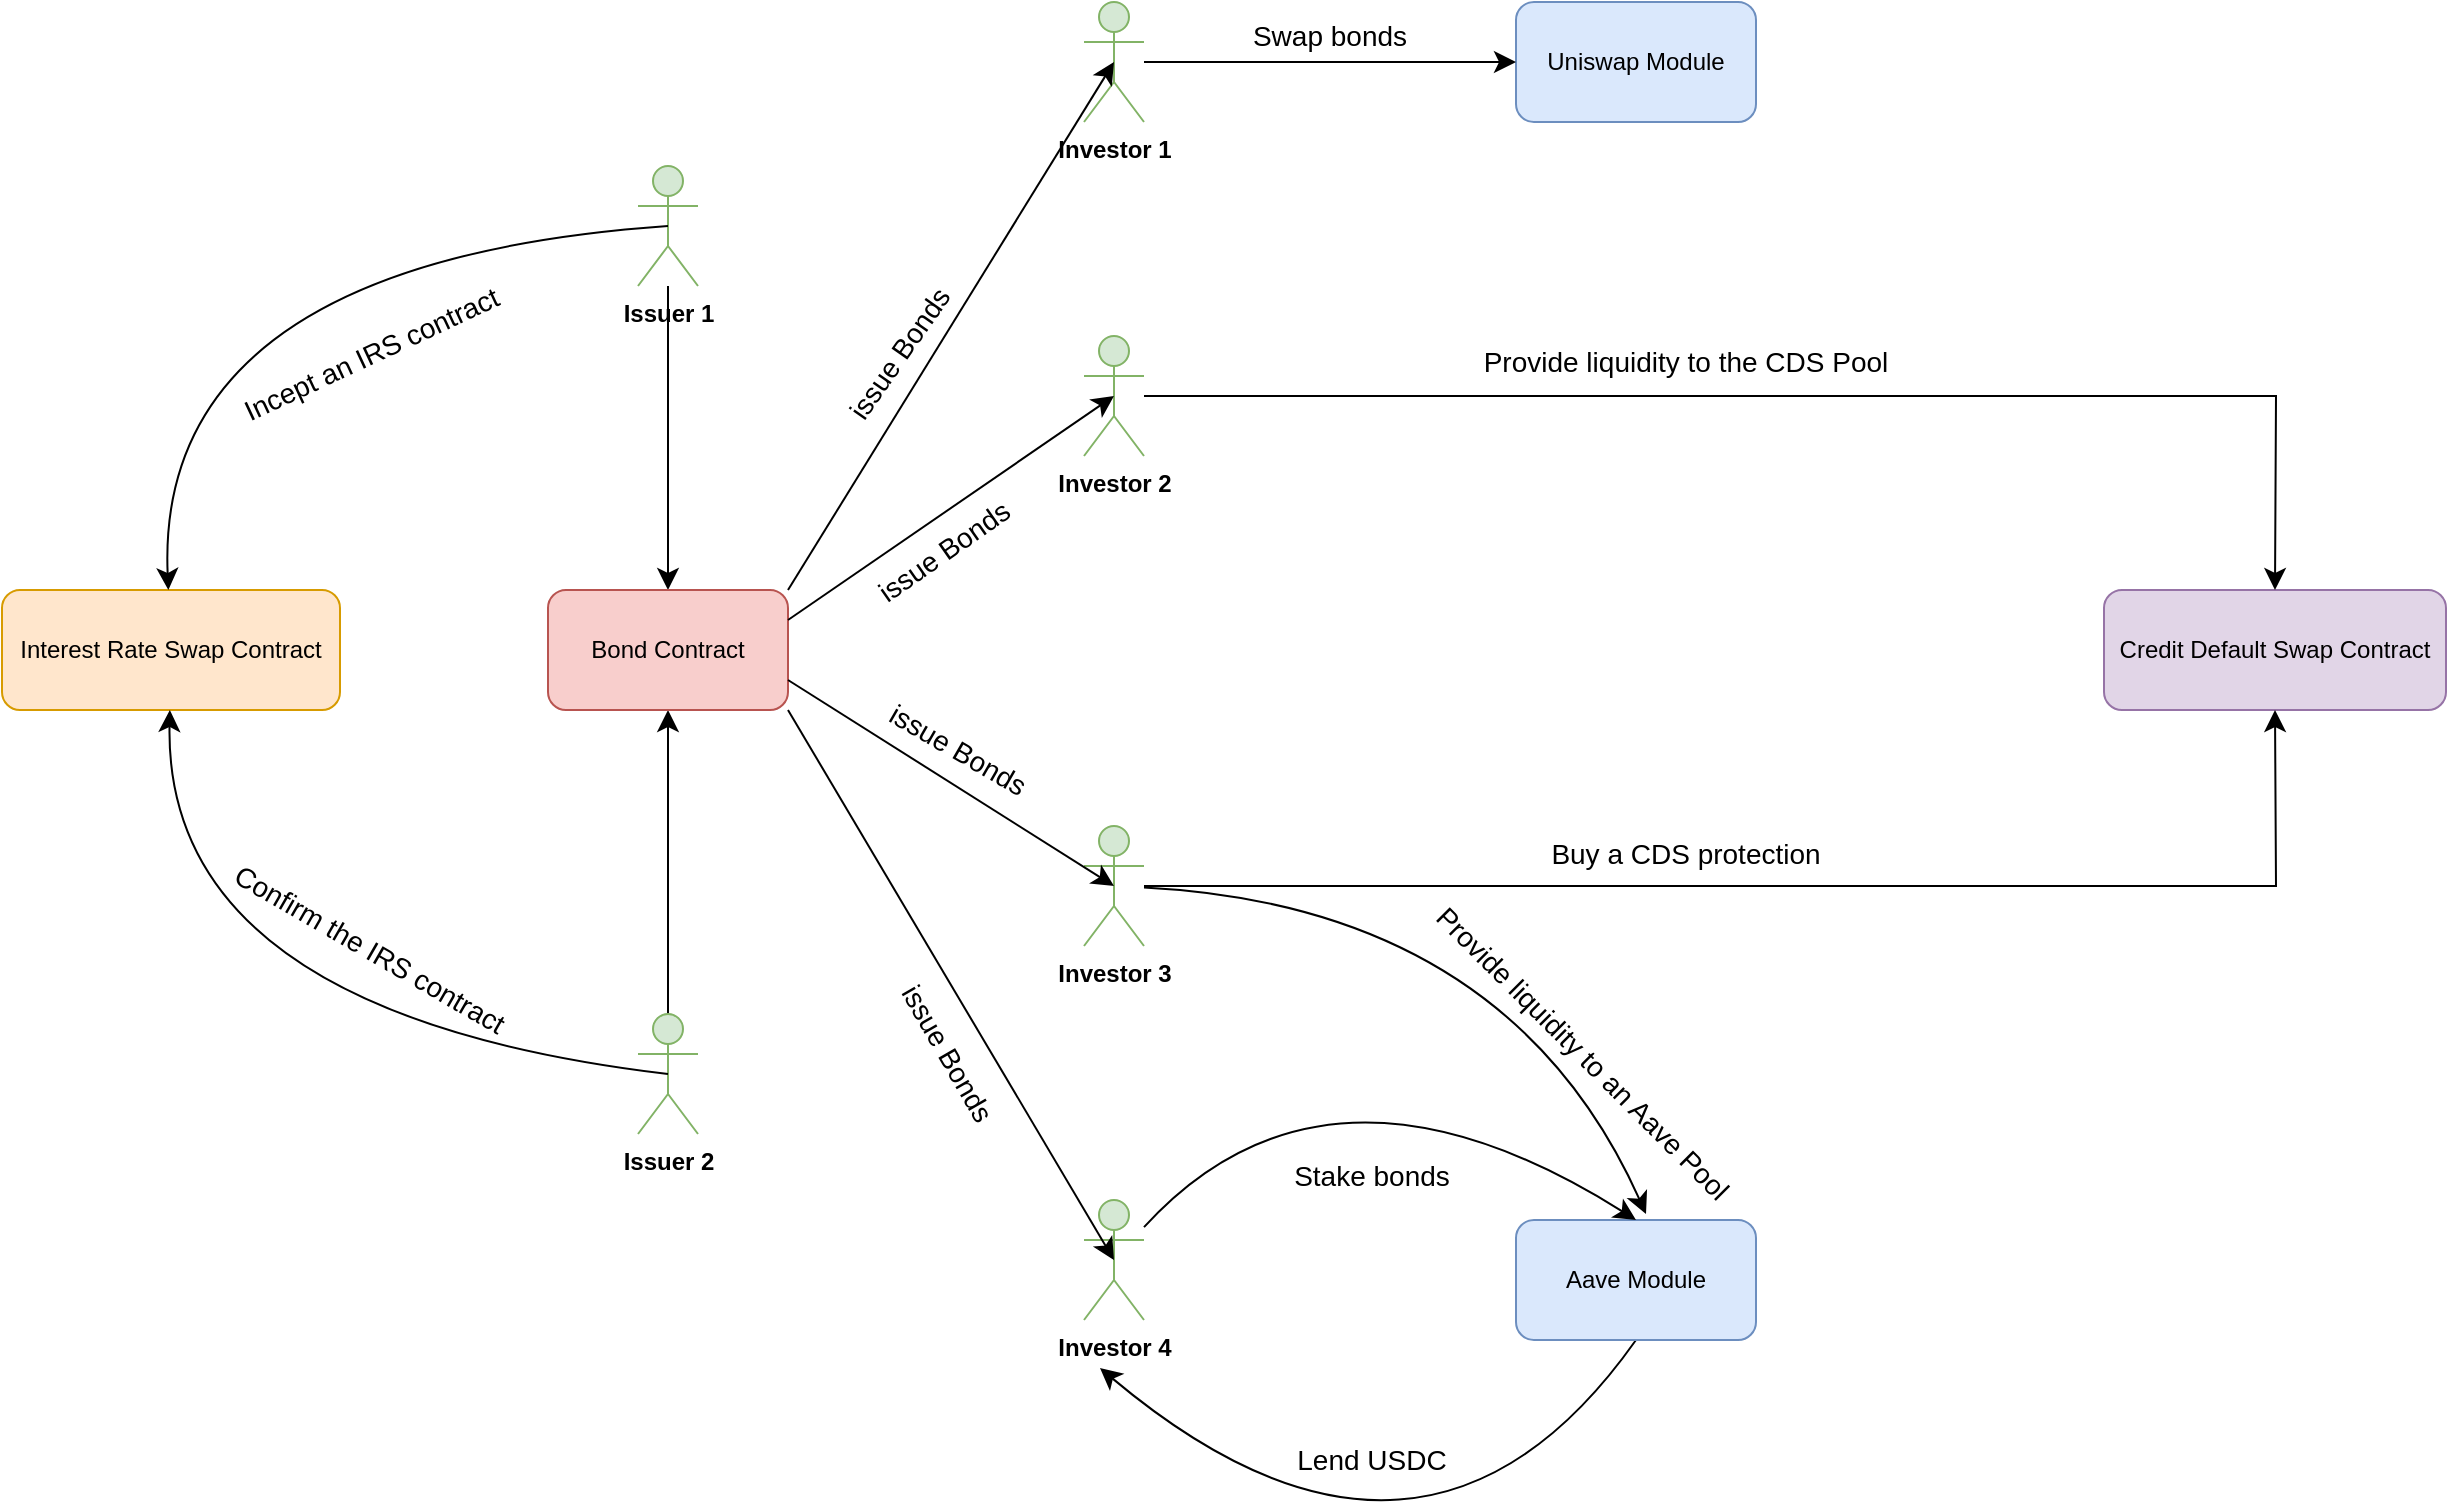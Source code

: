 <mxfile version="25.0.3">
  <diagram name="Page-1" id="mPtFx5clELZSQjHuAHDO">
    <mxGraphModel dx="2648" dy="2051" grid="0" gridSize="10" guides="1" tooltips="1" connect="1" arrows="1" fold="1" page="0" pageScale="1" pageWidth="1500" pageHeight="800" math="0" shadow="0">
      <root>
        <mxCell id="0" />
        <mxCell id="1" parent="0" />
        <mxCell id="zSTqkQONEQnt6rS8sQXK-40" style="edgeStyle=none;curved=1;rounded=0;orthogonalLoop=1;jettySize=auto;html=1;entryX=0.5;entryY=0;entryDx=0;entryDy=0;fontSize=12;startSize=8;endSize=8;" parent="1" source="zSTqkQONEQnt6rS8sQXK-1" target="zSTqkQONEQnt6rS8sQXK-7" edge="1">
          <mxGeometry relative="1" as="geometry" />
        </mxCell>
        <mxCell id="zSTqkQONEQnt6rS8sQXK-1" value="&lt;b&gt;Issuer 1&lt;/b&gt;" style="shape=umlActor;verticalLabelPosition=bottom;verticalAlign=top;html=1;outlineConnect=0;fillColor=#d5e8d4;strokeColor=#82b366;" parent="1" vertex="1">
          <mxGeometry x="-625" y="-1069" width="30" height="60" as="geometry" />
        </mxCell>
        <mxCell id="zSTqkQONEQnt6rS8sQXK-41" style="edgeStyle=none;curved=1;rounded=0;orthogonalLoop=1;jettySize=auto;html=1;entryX=0.5;entryY=1;entryDx=0;entryDy=0;fontSize=12;startSize=8;endSize=8;" parent="1" source="zSTqkQONEQnt6rS8sQXK-2" target="zSTqkQONEQnt6rS8sQXK-7" edge="1">
          <mxGeometry relative="1" as="geometry" />
        </mxCell>
        <mxCell id="zSTqkQONEQnt6rS8sQXK-2" value="&lt;b&gt;Issuer 2&lt;/b&gt;" style="shape=umlActor;verticalLabelPosition=bottom;verticalAlign=top;html=1;outlineConnect=0;fillColor=#d5e8d4;strokeColor=#82b366;" parent="1" vertex="1">
          <mxGeometry x="-625" y="-645" width="30" height="60" as="geometry" />
        </mxCell>
        <mxCell id="zSTqkQONEQnt6rS8sQXK-7" value="Bond Contract" style="rounded=1;whiteSpace=wrap;html=1;fillColor=#f8cecc;strokeColor=#b85450;" parent="1" vertex="1">
          <mxGeometry x="-670" y="-857" width="120" height="60" as="geometry" />
        </mxCell>
        <mxCell id="zSTqkQONEQnt6rS8sQXK-8" value="Interest Rate Swap Contract" style="rounded=1;whiteSpace=wrap;html=1;fillColor=#ffe6cc;strokeColor=#d79b00;" parent="1" vertex="1">
          <mxGeometry x="-943" y="-857" width="169" height="60" as="geometry" />
        </mxCell>
        <mxCell id="zSTqkQONEQnt6rS8sQXK-9" value="Credit Default Swap Contract" style="rounded=1;whiteSpace=wrap;html=1;fillColor=#e1d5e7;strokeColor=#9673a6;" parent="1" vertex="1">
          <mxGeometry x="108" y="-857" width="171" height="60" as="geometry" />
        </mxCell>
        <mxCell id="zSTqkQONEQnt6rS8sQXK-56" style="edgeStyle=none;curved=1;rounded=0;orthogonalLoop=1;jettySize=auto;html=1;fontSize=12;startSize=8;endSize=8;exitX=0.5;exitY=1;exitDx=0;exitDy=0;" parent="1" source="zSTqkQONEQnt6rS8sQXK-10" edge="1">
          <mxGeometry relative="1" as="geometry">
            <mxPoint x="-394" y="-468" as="targetPoint" />
            <Array as="points">
              <mxPoint x="-232" y="-332" />
            </Array>
          </mxGeometry>
        </mxCell>
        <mxCell id="zSTqkQONEQnt6rS8sQXK-10" value="Aave Module" style="rounded=1;whiteSpace=wrap;html=1;fillColor=#dae8fc;strokeColor=#6c8ebf;" parent="1" vertex="1">
          <mxGeometry x="-186" y="-542" width="120" height="60" as="geometry" />
        </mxCell>
        <mxCell id="zSTqkQONEQnt6rS8sQXK-11" value="Uniswap Module" style="rounded=1;whiteSpace=wrap;html=1;fillColor=#dae8fc;strokeColor=#6c8ebf;" parent="1" vertex="1">
          <mxGeometry x="-186" y="-1151" width="120" height="60" as="geometry" />
        </mxCell>
        <mxCell id="zSTqkQONEQnt6rS8sQXK-51" style="edgeStyle=none;curved=1;rounded=0;orthogonalLoop=1;jettySize=auto;html=1;entryX=0;entryY=0.5;entryDx=0;entryDy=0;fontSize=12;startSize=8;endSize=8;" parent="1" source="zSTqkQONEQnt6rS8sQXK-16" target="zSTqkQONEQnt6rS8sQXK-11" edge="1">
          <mxGeometry relative="1" as="geometry" />
        </mxCell>
        <mxCell id="zSTqkQONEQnt6rS8sQXK-16" value="&lt;b&gt;Investor 1&lt;/b&gt;" style="shape=umlActor;verticalLabelPosition=bottom;verticalAlign=top;html=1;outlineConnect=0;fillColor=#d5e8d4;strokeColor=#82b366;" parent="1" vertex="1">
          <mxGeometry x="-402" y="-1151" width="30" height="60" as="geometry" />
        </mxCell>
        <mxCell id="cC8Djjunal5g1ZJInU9m-2" style="edgeStyle=none;curved=0;rounded=0;orthogonalLoop=1;jettySize=auto;html=1;entryX=0.5;entryY=0;entryDx=0;entryDy=0;fontSize=12;startSize=8;endSize=8;" edge="1" parent="1" source="zSTqkQONEQnt6rS8sQXK-17" target="zSTqkQONEQnt6rS8sQXK-9">
          <mxGeometry relative="1" as="geometry">
            <Array as="points">
              <mxPoint x="194" y="-954" />
            </Array>
          </mxGeometry>
        </mxCell>
        <mxCell id="zSTqkQONEQnt6rS8sQXK-17" value="&lt;b&gt;Investor 2&lt;/b&gt;" style="shape=umlActor;verticalLabelPosition=bottom;verticalAlign=top;html=1;outlineConnect=0;fillColor=#d5e8d4;strokeColor=#82b366;" parent="1" vertex="1">
          <mxGeometry x="-402" y="-984" width="30" height="60" as="geometry" />
        </mxCell>
        <mxCell id="cC8Djjunal5g1ZJInU9m-3" style="edgeStyle=none;curved=0;rounded=0;orthogonalLoop=1;jettySize=auto;html=1;entryX=0.5;entryY=1;entryDx=0;entryDy=0;fontSize=12;startSize=8;endSize=8;" edge="1" parent="1" source="zSTqkQONEQnt6rS8sQXK-23" target="zSTqkQONEQnt6rS8sQXK-9">
          <mxGeometry relative="1" as="geometry">
            <Array as="points">
              <mxPoint x="194" y="-709" />
            </Array>
          </mxGeometry>
        </mxCell>
        <mxCell id="cC8Djjunal5g1ZJInU9m-6" style="edgeStyle=none;curved=1;rounded=0;orthogonalLoop=1;jettySize=auto;html=1;fontSize=12;startSize=8;endSize=8;" edge="1" parent="1" source="zSTqkQONEQnt6rS8sQXK-23">
          <mxGeometry relative="1" as="geometry">
            <mxPoint x="-121" y="-545" as="targetPoint" />
            <Array as="points">
              <mxPoint x="-190" y="-699" />
            </Array>
          </mxGeometry>
        </mxCell>
        <mxCell id="zSTqkQONEQnt6rS8sQXK-23" value="&lt;b&gt;Investor 3&lt;/b&gt;" style="shape=umlActor;verticalLabelPosition=bottom;verticalAlign=top;html=1;outlineConnect=0;fillColor=#d5e8d4;strokeColor=#82b366;" parent="1" vertex="1">
          <mxGeometry x="-402" y="-739" width="30" height="60" as="geometry" />
        </mxCell>
        <mxCell id="zSTqkQONEQnt6rS8sQXK-53" style="edgeStyle=none;curved=1;rounded=0;orthogonalLoop=1;jettySize=auto;html=1;entryX=0.5;entryY=0;entryDx=0;entryDy=0;fontSize=12;startSize=8;endSize=8;" parent="1" source="zSTqkQONEQnt6rS8sQXK-25" target="zSTqkQONEQnt6rS8sQXK-10" edge="1">
          <mxGeometry relative="1" as="geometry">
            <Array as="points">
              <mxPoint x="-280" y="-639" />
            </Array>
          </mxGeometry>
        </mxCell>
        <mxCell id="zSTqkQONEQnt6rS8sQXK-25" value="&lt;b&gt;Investor 4&lt;/b&gt;" style="shape=umlActor;verticalLabelPosition=bottom;verticalAlign=top;html=1;outlineConnect=0;fillColor=#d5e8d4;strokeColor=#82b366;" parent="1" vertex="1">
          <mxGeometry x="-402" y="-552" width="30" height="60" as="geometry" />
        </mxCell>
        <mxCell id="zSTqkQONEQnt6rS8sQXK-30" style="edgeStyle=none;curved=1;rounded=0;orthogonalLoop=1;jettySize=auto;html=1;fontSize=12;startSize=8;endSize=8;exitX=0.5;exitY=0.5;exitDx=0;exitDy=0;exitPerimeter=0;" parent="1" source="zSTqkQONEQnt6rS8sQXK-1" target="zSTqkQONEQnt6rS8sQXK-8" edge="1">
          <mxGeometry relative="1" as="geometry">
            <Array as="points">
              <mxPoint x="-867" y="-1021" />
            </Array>
          </mxGeometry>
        </mxCell>
        <mxCell id="zSTqkQONEQnt6rS8sQXK-31" style="edgeStyle=none;curved=1;rounded=0;orthogonalLoop=1;jettySize=auto;html=1;fontSize=12;startSize=8;endSize=8;exitX=0.5;exitY=0.5;exitDx=0;exitDy=0;exitPerimeter=0;" parent="1" source="zSTqkQONEQnt6rS8sQXK-2" target="zSTqkQONEQnt6rS8sQXK-8" edge="1">
          <mxGeometry relative="1" as="geometry">
            <Array as="points">
              <mxPoint x="-862" y="-645" />
            </Array>
          </mxGeometry>
        </mxCell>
        <mxCell id="zSTqkQONEQnt6rS8sQXK-32" value="&lt;font style=&quot;font-size: 14px;&quot;&gt;Incept an IRS contract&lt;/font&gt;" style="text;html=1;align=center;verticalAlign=middle;whiteSpace=wrap;rounded=0;fontSize=16;rotation=-25;" parent="1" vertex="1">
          <mxGeometry x="-834.62" y="-990.53" width="152.5" height="30" as="geometry" />
        </mxCell>
        <mxCell id="zSTqkQONEQnt6rS8sQXK-33" value="&lt;font style=&quot;font-size: 14px;&quot;&gt;Confirm the IRS contract&lt;/font&gt;" style="text;html=1;align=center;verticalAlign=middle;whiteSpace=wrap;rounded=0;fontSize=16;rotation=30;" parent="1" vertex="1">
          <mxGeometry x="-836.87" y="-693" width="157" height="30" as="geometry" />
        </mxCell>
        <mxCell id="zSTqkQONEQnt6rS8sQXK-42" style="edgeStyle=none;curved=1;rounded=0;orthogonalLoop=1;jettySize=auto;html=1;exitX=1;exitY=0;exitDx=0;exitDy=0;entryX=0.5;entryY=0.5;entryDx=0;entryDy=0;entryPerimeter=0;fontSize=12;startSize=8;endSize=8;" parent="1" source="zSTqkQONEQnt6rS8sQXK-7" target="zSTqkQONEQnt6rS8sQXK-16" edge="1">
          <mxGeometry relative="1" as="geometry" />
        </mxCell>
        <mxCell id="zSTqkQONEQnt6rS8sQXK-43" style="edgeStyle=none;curved=1;rounded=0;orthogonalLoop=1;jettySize=auto;html=1;exitX=1;exitY=0.25;exitDx=0;exitDy=0;entryX=0.5;entryY=0.5;entryDx=0;entryDy=0;entryPerimeter=0;fontSize=12;startSize=8;endSize=8;" parent="1" source="zSTqkQONEQnt6rS8sQXK-7" target="zSTqkQONEQnt6rS8sQXK-17" edge="1">
          <mxGeometry relative="1" as="geometry" />
        </mxCell>
        <mxCell id="zSTqkQONEQnt6rS8sQXK-44" style="edgeStyle=none;curved=1;rounded=0;orthogonalLoop=1;jettySize=auto;html=1;exitX=1;exitY=1;exitDx=0;exitDy=0;entryX=0.5;entryY=0.5;entryDx=0;entryDy=0;entryPerimeter=0;fontSize=12;startSize=8;endSize=8;" parent="1" source="zSTqkQONEQnt6rS8sQXK-7" target="zSTqkQONEQnt6rS8sQXK-25" edge="1">
          <mxGeometry relative="1" as="geometry" />
        </mxCell>
        <mxCell id="zSTqkQONEQnt6rS8sQXK-45" style="edgeStyle=none;curved=1;rounded=0;orthogonalLoop=1;jettySize=auto;html=1;exitX=1;exitY=0.75;exitDx=0;exitDy=0;entryX=0.5;entryY=0.5;entryDx=0;entryDy=0;entryPerimeter=0;fontSize=12;startSize=8;endSize=8;" parent="1" source="zSTqkQONEQnt6rS8sQXK-7" target="zSTqkQONEQnt6rS8sQXK-23" edge="1">
          <mxGeometry relative="1" as="geometry" />
        </mxCell>
        <mxCell id="zSTqkQONEQnt6rS8sQXK-47" value="&lt;font style=&quot;font-size: 14px;&quot;&gt;issue Bonds&lt;/font&gt;" style="text;html=1;align=center;verticalAlign=middle;whiteSpace=wrap;rounded=0;fontSize=16;rotation=-55;" parent="1" vertex="1">
          <mxGeometry x="-537" y="-987.76" width="84.65" height="24.47" as="geometry" />
        </mxCell>
        <mxCell id="zSTqkQONEQnt6rS8sQXK-48" value="&lt;font style=&quot;font-size: 14px;&quot;&gt;issue Bonds&lt;/font&gt;" style="text;html=1;align=center;verticalAlign=middle;whiteSpace=wrap;rounded=0;fontSize=16;rotation=-35;" parent="1" vertex="1">
          <mxGeometry x="-515" y="-889.4" width="84.65" height="24.47" as="geometry" />
        </mxCell>
        <mxCell id="zSTqkQONEQnt6rS8sQXK-49" value="&lt;font style=&quot;font-size: 14px;&quot;&gt;issue Bonds&lt;/font&gt;" style="text;html=1;align=center;verticalAlign=middle;whiteSpace=wrap;rounded=0;fontSize=16;rotation=30;" parent="1" vertex="1">
          <mxGeometry x="-507" y="-790" width="84.65" height="24.47" as="geometry" />
        </mxCell>
        <mxCell id="zSTqkQONEQnt6rS8sQXK-50" value="&lt;font style=&quot;font-size: 14px;&quot;&gt;issue Bonds&lt;/font&gt;" style="text;html=1;align=center;verticalAlign=middle;whiteSpace=wrap;rounded=0;fontSize=16;rotation=60;" parent="1" vertex="1">
          <mxGeometry x="-512" y="-638" width="84.65" height="24.47" as="geometry" />
        </mxCell>
        <mxCell id="zSTqkQONEQnt6rS8sQXK-52" value="&lt;font style=&quot;font-size: 14px;&quot;&gt;Swap bonds&lt;/font&gt;" style="text;html=1;align=center;verticalAlign=middle;whiteSpace=wrap;rounded=0;fontSize=16;" parent="1" vertex="1">
          <mxGeometry x="-322" y="-1147" width="86" height="23" as="geometry" />
        </mxCell>
        <mxCell id="zSTqkQONEQnt6rS8sQXK-57" value="&lt;font style=&quot;font-size: 14px;&quot;&gt;Stake bonds&lt;/font&gt;" style="text;html=1;align=center;verticalAlign=middle;whiteSpace=wrap;rounded=0;fontSize=16;" parent="1" vertex="1">
          <mxGeometry x="-301" y="-577" width="86" height="23" as="geometry" />
        </mxCell>
        <mxCell id="zSTqkQONEQnt6rS8sQXK-58" value="&lt;span style=&quot;font-size: 14px;&quot;&gt;Lend USDC&lt;/span&gt;" style="text;html=1;align=center;verticalAlign=middle;whiteSpace=wrap;rounded=0;fontSize=16;" parent="1" vertex="1">
          <mxGeometry x="-301" y="-435" width="86" height="23" as="geometry" />
        </mxCell>
        <mxCell id="cC8Djjunal5g1ZJInU9m-4" value="&lt;font style=&quot;font-size: 14px;&quot;&gt;Provide liquidity to the CDS Pool&lt;/font&gt;" style="text;html=1;align=center;verticalAlign=middle;whiteSpace=wrap;rounded=0;fontSize=16;" vertex="1" parent="1">
          <mxGeometry x="-207" y="-983.53" width="212" height="23" as="geometry" />
        </mxCell>
        <mxCell id="cC8Djjunal5g1ZJInU9m-5" value="&lt;font style=&quot;font-size: 14px;&quot;&gt;Buy a CDS protection&lt;/font&gt;" style="text;html=1;align=center;verticalAlign=middle;whiteSpace=wrap;rounded=0;fontSize=16;" vertex="1" parent="1">
          <mxGeometry x="-173" y="-735" width="144" height="18" as="geometry" />
        </mxCell>
        <mxCell id="cC8Djjunal5g1ZJInU9m-7" value="&lt;font style=&quot;font-size: 14px;&quot;&gt;Provide liquidity to an Aave Pool&lt;/font&gt;" style="text;html=1;align=center;verticalAlign=middle;whiteSpace=wrap;rounded=0;fontSize=16;rotation=45;" vertex="1" parent="1">
          <mxGeometry x="-261" y="-634.77" width="218" height="18" as="geometry" />
        </mxCell>
      </root>
    </mxGraphModel>
  </diagram>
</mxfile>

